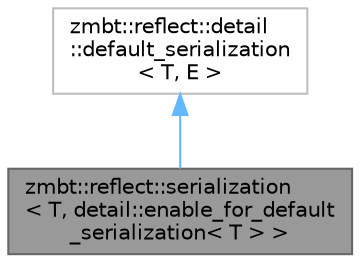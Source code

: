 digraph "zmbt::reflect::serialization&lt; T, detail::enable_for_default_serialization&lt; T &gt; &gt;"
{
 // LATEX_PDF_SIZE
  bgcolor="transparent";
  edge [fontname=Helvetica,fontsize=10,labelfontname=Helvetica,labelfontsize=10];
  node [fontname=Helvetica,fontsize=10,shape=box,height=0.2,width=0.4];
  Node1 [id="Node000001",label="zmbt::reflect::serialization\l\< T, detail::enable_for_default\l_serialization\< T \> \>",height=0.2,width=0.4,color="gray40", fillcolor="grey60", style="filled", fontcolor="black",tooltip=" "];
  Node2 -> Node1 [id="edge1_Node000001_Node000002",dir="back",color="steelblue1",style="solid",tooltip=" "];
  Node2 [id="Node000002",label="zmbt::reflect::detail\l::default_serialization\l\< T, E \>",height=0.2,width=0.4,color="grey75", fillcolor="white", style="filled",tooltip=" "];
}
